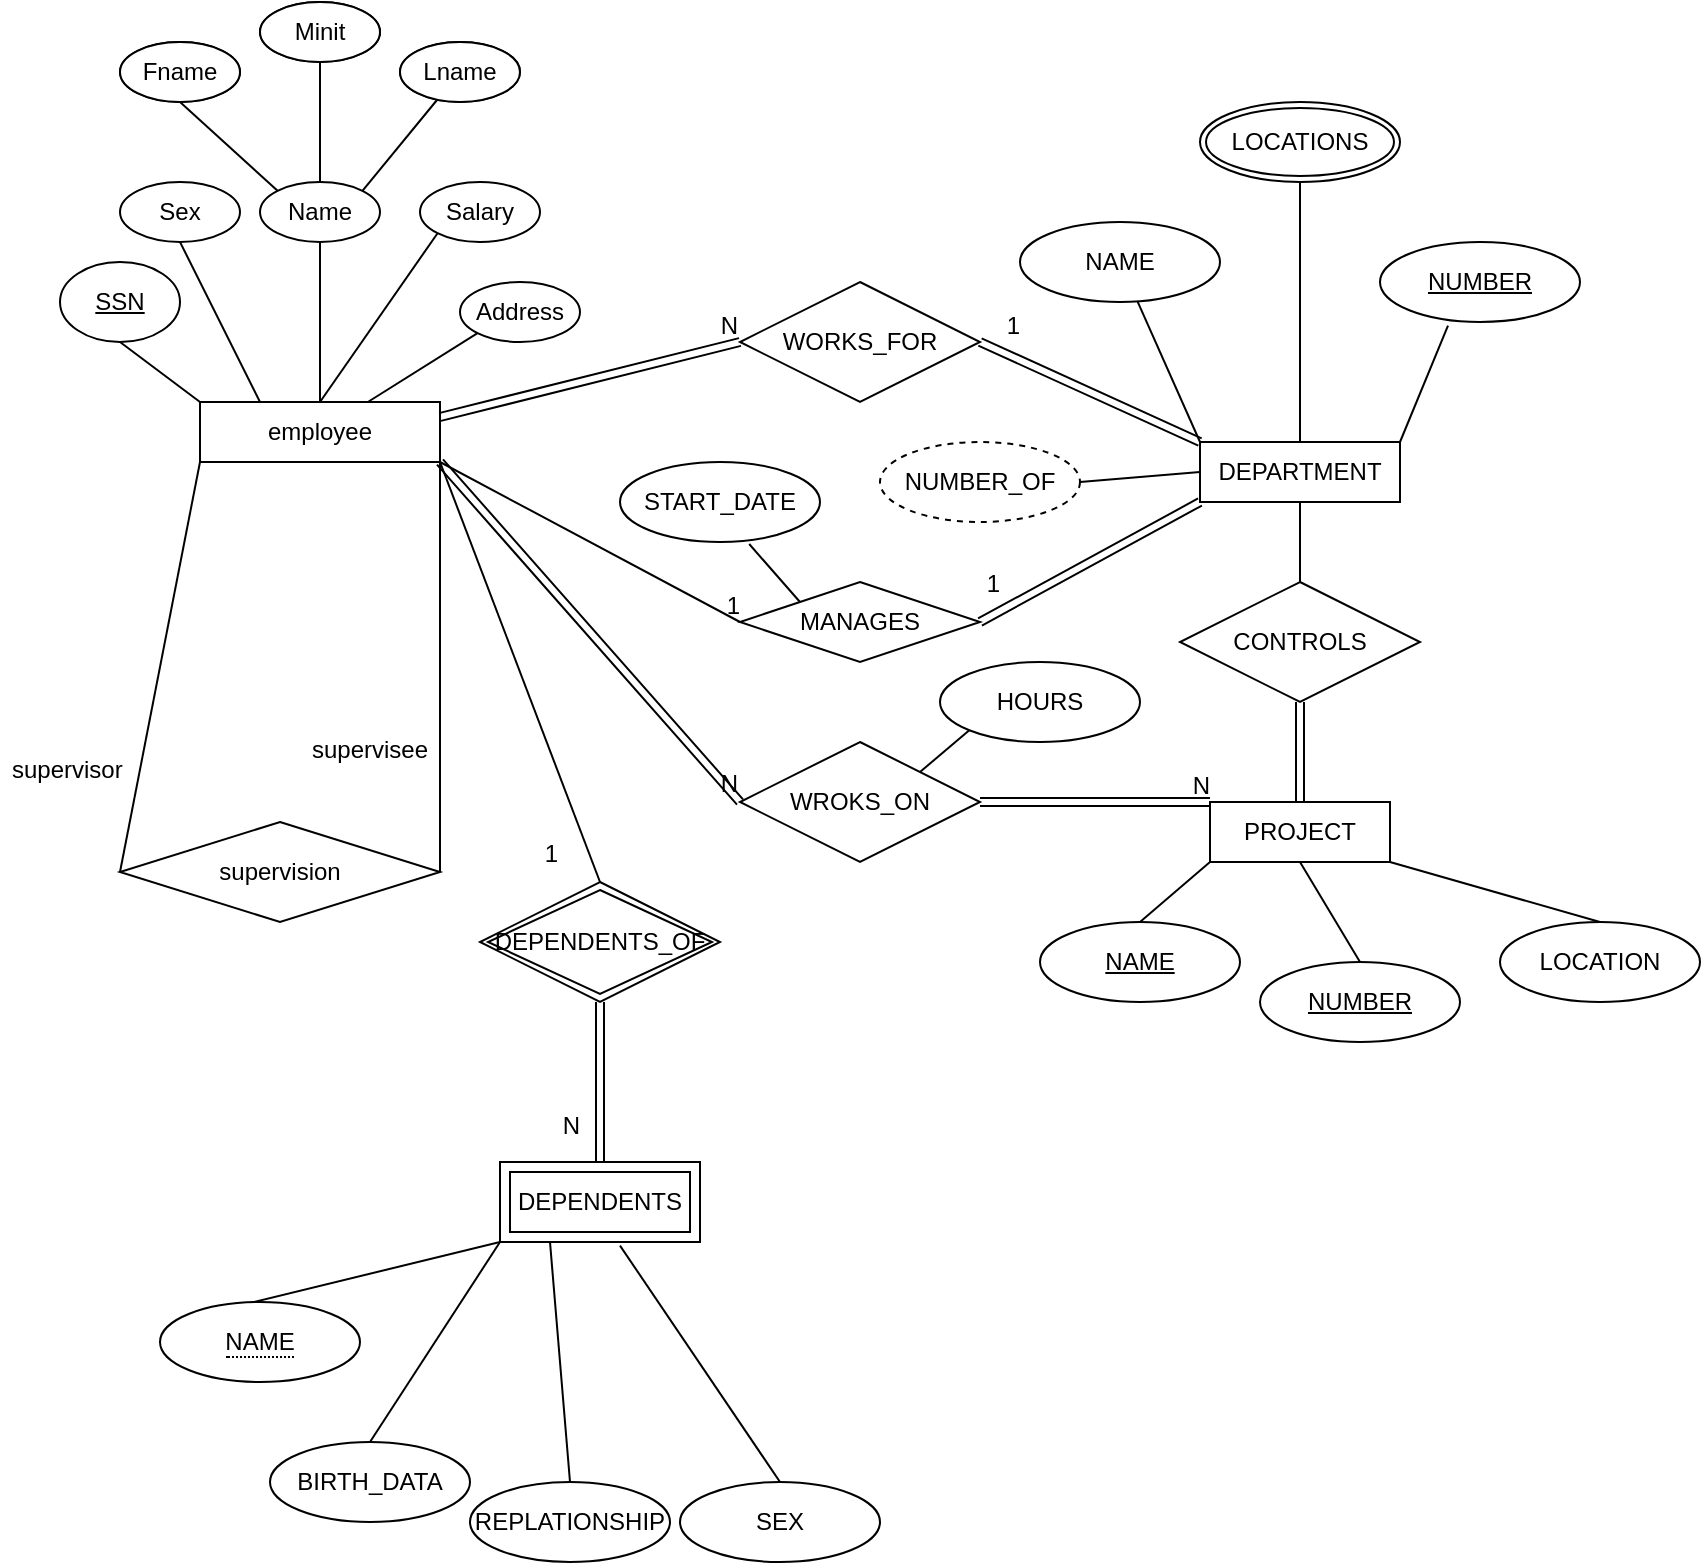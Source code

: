<mxfile version="14.6.10" type="github">
  <diagram id="R2lEEEUBdFMjLlhIrx00" name="Page-1">
    <mxGraphModel dx="1038" dy="556" grid="1" gridSize="10" guides="1" tooltips="1" connect="1" arrows="1" fold="1" page="1" pageScale="1" pageWidth="850" pageHeight="1100" math="0" shadow="0" extFonts="Permanent Marker^https://fonts.googleapis.com/css?family=Permanent+Marker">
      <root>
        <mxCell id="0" />
        <mxCell id="1" parent="0" />
        <mxCell id="igzyoNDf4KowoVnn_EOb-22" style="edgeStyle=none;rounded=0;orthogonalLoop=1;jettySize=auto;html=1;entryX=0;entryY=1;entryDx=0;entryDy=0;endArrow=none;endFill=0;" edge="1" parent="1" source="igzyoNDf4KowoVnn_EOb-1" target="igzyoNDf4KowoVnn_EOb-13">
          <mxGeometry relative="1" as="geometry" />
        </mxCell>
        <mxCell id="igzyoNDf4KowoVnn_EOb-24" value="" style="edgeStyle=none;rounded=0;orthogonalLoop=1;jettySize=auto;html=1;endArrow=none;endFill=0;" edge="1" parent="1" source="igzyoNDf4KowoVnn_EOb-1" target="igzyoNDf4KowoVnn_EOb-21">
          <mxGeometry relative="1" as="geometry" />
        </mxCell>
        <mxCell id="igzyoNDf4KowoVnn_EOb-28" style="edgeStyle=none;rounded=0;orthogonalLoop=1;jettySize=auto;html=1;exitX=0.25;exitY=0;exitDx=0;exitDy=0;entryX=0.5;entryY=1;entryDx=0;entryDy=0;endArrow=none;endFill=0;" edge="1" parent="1" source="igzyoNDf4KowoVnn_EOb-1" target="igzyoNDf4KowoVnn_EOb-11">
          <mxGeometry relative="1" as="geometry" />
        </mxCell>
        <mxCell id="igzyoNDf4KowoVnn_EOb-29" style="edgeStyle=none;orthogonalLoop=1;jettySize=auto;html=1;exitX=0.5;exitY=0;exitDx=0;exitDy=0;entryX=0;entryY=1;entryDx=0;entryDy=0;rounded=0;endArrow=none;endFill=0;" edge="1" parent="1" source="igzyoNDf4KowoVnn_EOb-1" target="igzyoNDf4KowoVnn_EOb-12">
          <mxGeometry relative="1" as="geometry" />
        </mxCell>
        <mxCell id="igzyoNDf4KowoVnn_EOb-1" value="employee" style="rounded=0;whiteSpace=wrap;html=1;" vertex="1" parent="1">
          <mxGeometry x="320" y="290" width="120" height="30" as="geometry" />
        </mxCell>
        <mxCell id="igzyoNDf4KowoVnn_EOb-8" value="&lt;u&gt;SSN&lt;/u&gt;" style="ellipse;whiteSpace=wrap;html=1;" vertex="1" parent="1">
          <mxGeometry x="250" y="220" width="60" height="40" as="geometry" />
        </mxCell>
        <mxCell id="igzyoNDf4KowoVnn_EOb-9" value="Minit&lt;span style=&quot;color: rgba(0 , 0 , 0 , 0) ; font-family: monospace ; font-size: 0px&quot;&gt;%3CmxGraphModel%3E%3Croot%3E%3CmxCell%20id%3D%220%22%2F%3E%3CmxCell%20id%3D%221%22%20parent%3D%220%22%2F%3E%3CmxCell%20id%3D%222%22%20value%3D%22Bdate%22%20style%3D%22ellipse%3BwhiteSpace%3Dwrap%3Bhtml%3D1%3B%22%20vertex%3D%221%22%20parent%3D%221%22%3E%3CmxGeometry%20x%3D%22370%22%20y%3D%22140%22%20width%3D%2260%22%20height%3D%2230%22%20as%3D%22geometry%22%2F%3E%3C%2FmxCell%3E%3C%2Froot%3E%3C%2FmxGraphModel%3E&lt;/span&gt;" style="ellipse;whiteSpace=wrap;html=1;" vertex="1" parent="1">
          <mxGeometry x="350" y="90" width="60" height="30" as="geometry" />
        </mxCell>
        <mxCell id="igzyoNDf4KowoVnn_EOb-10" value="Fname" style="ellipse;whiteSpace=wrap;html=1;" vertex="1" parent="1">
          <mxGeometry x="280" y="110" width="60" height="30" as="geometry" />
        </mxCell>
        <mxCell id="igzyoNDf4KowoVnn_EOb-11" value="Sex" style="ellipse;whiteSpace=wrap;html=1;" vertex="1" parent="1">
          <mxGeometry x="280" y="180" width="60" height="30" as="geometry" />
        </mxCell>
        <mxCell id="igzyoNDf4KowoVnn_EOb-12" value="Salary" style="ellipse;whiteSpace=wrap;html=1;" vertex="1" parent="1">
          <mxGeometry x="430" y="180" width="60" height="30" as="geometry" />
        </mxCell>
        <mxCell id="igzyoNDf4KowoVnn_EOb-13" value="Address" style="ellipse;whiteSpace=wrap;html=1;" vertex="1" parent="1">
          <mxGeometry x="450" y="230" width="60" height="30" as="geometry" />
        </mxCell>
        <mxCell id="igzyoNDf4KowoVnn_EOb-15" value="Lname" style="ellipse;whiteSpace=wrap;html=1;" vertex="1" parent="1">
          <mxGeometry x="420" y="110" width="60" height="30" as="geometry" />
        </mxCell>
        <mxCell id="igzyoNDf4KowoVnn_EOb-25" style="edgeStyle=none;rounded=0;orthogonalLoop=1;jettySize=auto;html=1;exitX=0;exitY=0;exitDx=0;exitDy=0;entryX=0.5;entryY=1;entryDx=0;entryDy=0;endArrow=none;endFill=0;" edge="1" parent="1" source="igzyoNDf4KowoVnn_EOb-21" target="igzyoNDf4KowoVnn_EOb-10">
          <mxGeometry relative="1" as="geometry" />
        </mxCell>
        <mxCell id="igzyoNDf4KowoVnn_EOb-26" style="edgeStyle=none;rounded=0;orthogonalLoop=1;jettySize=auto;html=1;exitX=0.5;exitY=0;exitDx=0;exitDy=0;entryX=0.5;entryY=1;entryDx=0;entryDy=0;endArrow=none;endFill=0;" edge="1" parent="1" source="igzyoNDf4KowoVnn_EOb-21" target="igzyoNDf4KowoVnn_EOb-9">
          <mxGeometry relative="1" as="geometry" />
        </mxCell>
        <mxCell id="igzyoNDf4KowoVnn_EOb-27" style="edgeStyle=none;rounded=0;orthogonalLoop=1;jettySize=auto;html=1;exitX=1;exitY=0;exitDx=0;exitDy=0;endArrow=none;endFill=0;" edge="1" parent="1" source="igzyoNDf4KowoVnn_EOb-21" target="igzyoNDf4KowoVnn_EOb-15">
          <mxGeometry relative="1" as="geometry" />
        </mxCell>
        <mxCell id="igzyoNDf4KowoVnn_EOb-21" value="Name" style="ellipse;whiteSpace=wrap;html=1;" vertex="1" parent="1">
          <mxGeometry x="350" y="180" width="60" height="30" as="geometry" />
        </mxCell>
        <mxCell id="igzyoNDf4KowoVnn_EOb-32" style="edgeStyle=none;rounded=0;orthogonalLoop=1;jettySize=auto;html=1;exitX=1;exitY=0.5;exitDx=0;exitDy=0;entryX=1;entryY=1;entryDx=0;entryDy=0;endArrow=none;endFill=0;" edge="1" parent="1" source="igzyoNDf4KowoVnn_EOb-30" target="igzyoNDf4KowoVnn_EOb-1">
          <mxGeometry relative="1" as="geometry" />
        </mxCell>
        <mxCell id="igzyoNDf4KowoVnn_EOb-30" value="supervision" style="rhombus;whiteSpace=wrap;html=1;" vertex="1" parent="1">
          <mxGeometry x="280" y="500" width="160" height="50" as="geometry" />
        </mxCell>
        <mxCell id="igzyoNDf4KowoVnn_EOb-37" value="" style="endArrow=none;html=1;rounded=0;exitX=0;exitY=0;exitDx=0;exitDy=0;entryX=0.5;entryY=1;entryDx=0;entryDy=0;" edge="1" parent="1" source="igzyoNDf4KowoVnn_EOb-1" target="igzyoNDf4KowoVnn_EOb-8">
          <mxGeometry relative="1" as="geometry">
            <mxPoint x="340" y="180" as="sourcePoint" />
            <mxPoint x="500" y="180" as="targetPoint" />
          </mxGeometry>
        </mxCell>
        <mxCell id="igzyoNDf4KowoVnn_EOb-45" value="Fname" style="ellipse;whiteSpace=wrap;html=1;" vertex="1" parent="1">
          <mxGeometry x="280" y="110" width="60" height="30" as="geometry" />
        </mxCell>
        <mxCell id="igzyoNDf4KowoVnn_EOb-46" value="Minit&lt;span style=&quot;color: rgba(0 , 0 , 0 , 0) ; font-family: monospace ; font-size: 0px&quot;&gt;%3CmxGraphModel%3E%3Croot%3E%3CmxCell%20id%3D%220%22%2F%3E%3CmxCell%20id%3D%221%22%20parent%3D%220%22%2F%3E%3CmxCell%20id%3D%222%22%20value%3D%22Bdate%22%20style%3D%22ellipse%3BwhiteSpace%3Dwrap%3Bhtml%3D1%3B%22%20vertex%3D%221%22%20parent%3D%221%22%3E%3CmxGeometry%20x%3D%22370%22%20y%3D%22140%22%20width%3D%2260%22%20height%3D%2230%22%20as%3D%22geometry%22%2F%3E%3C%2FmxCell%3E%3C%2Froot%3E%3C%2FmxGraphModel%3E&lt;/span&gt;" style="ellipse;whiteSpace=wrap;html=1;" vertex="1" parent="1">
          <mxGeometry x="350" y="90" width="60" height="30" as="geometry" />
        </mxCell>
        <mxCell id="igzyoNDf4KowoVnn_EOb-47" value="Lname" style="ellipse;whiteSpace=wrap;html=1;" vertex="1" parent="1">
          <mxGeometry x="420" y="110" width="60" height="30" as="geometry" />
        </mxCell>
        <mxCell id="igzyoNDf4KowoVnn_EOb-31" style="edgeStyle=none;rounded=0;orthogonalLoop=1;jettySize=auto;html=1;exitX=0;exitY=1;exitDx=0;exitDy=0;entryX=0;entryY=0.5;entryDx=0;entryDy=0;endArrow=none;endFill=0;" edge="1" parent="1" source="igzyoNDf4KowoVnn_EOb-1" target="igzyoNDf4KowoVnn_EOb-30">
          <mxGeometry relative="1" as="geometry" />
        </mxCell>
        <mxCell id="igzyoNDf4KowoVnn_EOb-52" value="supervisor" style="text;strokeColor=none;fillColor=none;spacingLeft=4;spacingRight=4;overflow=hidden;rotatable=0;points=[[0,0.5],[1,0.5]];portConstraint=eastwest;fontSize=12;" vertex="1" parent="1">
          <mxGeometry x="220" y="460" width="70" height="30" as="geometry" />
        </mxCell>
        <mxCell id="igzyoNDf4KowoVnn_EOb-53" value="supervisee" style="text;strokeColor=none;fillColor=none;spacingLeft=4;spacingRight=4;overflow=hidden;rotatable=0;points=[[0,0.5],[1,0.5]];portConstraint=eastwest;fontSize=12;" vertex="1" parent="1">
          <mxGeometry x="370" y="450" width="70" height="30" as="geometry" />
        </mxCell>
        <mxCell id="igzyoNDf4KowoVnn_EOb-54" value="WORKS_FOR" style="shape=rhombus;perimeter=rhombusPerimeter;whiteSpace=wrap;html=1;align=center;" vertex="1" parent="1">
          <mxGeometry x="590" y="230" width="120" height="60" as="geometry" />
        </mxCell>
        <mxCell id="igzyoNDf4KowoVnn_EOb-55" value="" style="shape=link;html=1;rounded=0;endArrow=none;endFill=0;exitX=1;exitY=0.25;exitDx=0;exitDy=0;entryX=0;entryY=0.5;entryDx=0;entryDy=0;" edge="1" parent="1" source="igzyoNDf4KowoVnn_EOb-1" target="igzyoNDf4KowoVnn_EOb-54">
          <mxGeometry relative="1" as="geometry">
            <mxPoint x="380" y="270" as="sourcePoint" />
            <mxPoint x="578" y="225" as="targetPoint" />
          </mxGeometry>
        </mxCell>
        <mxCell id="igzyoNDf4KowoVnn_EOb-56" value="N" style="resizable=0;html=1;align=right;verticalAlign=bottom;" connectable="0" vertex="1" parent="igzyoNDf4KowoVnn_EOb-55">
          <mxGeometry x="1" relative="1" as="geometry" />
        </mxCell>
        <mxCell id="igzyoNDf4KowoVnn_EOb-114" style="edgeStyle=none;rounded=0;orthogonalLoop=1;jettySize=auto;html=1;exitX=0;exitY=0;exitDx=0;exitDy=0;entryX=0.646;entryY=1.025;entryDx=0;entryDy=0;entryPerimeter=0;endArrow=none;endFill=0;" edge="1" parent="1" source="igzyoNDf4KowoVnn_EOb-57" target="igzyoNDf4KowoVnn_EOb-113">
          <mxGeometry relative="1" as="geometry" />
        </mxCell>
        <mxCell id="igzyoNDf4KowoVnn_EOb-57" value="MANAGES" style="shape=rhombus;perimeter=rhombusPerimeter;whiteSpace=wrap;html=1;align=center;" vertex="1" parent="1">
          <mxGeometry x="590" y="380" width="120" height="40" as="geometry" />
        </mxCell>
        <mxCell id="igzyoNDf4KowoVnn_EOb-61" style="edgeStyle=none;rounded=0;orthogonalLoop=1;jettySize=auto;html=1;exitX=0;exitY=0;exitDx=0;exitDy=0;endArrow=none;endFill=0;" edge="1" parent="1" source="igzyoNDf4KowoVnn_EOb-59" target="igzyoNDf4KowoVnn_EOb-60">
          <mxGeometry relative="1" as="geometry" />
        </mxCell>
        <mxCell id="igzyoNDf4KowoVnn_EOb-64" style="edgeStyle=none;rounded=0;orthogonalLoop=1;jettySize=auto;html=1;exitX=1;exitY=0;exitDx=0;exitDy=0;entryX=0.34;entryY=1.045;entryDx=0;entryDy=0;entryPerimeter=0;endArrow=none;endFill=0;" edge="1" parent="1" source="igzyoNDf4KowoVnn_EOb-59" target="igzyoNDf4KowoVnn_EOb-63">
          <mxGeometry relative="1" as="geometry" />
        </mxCell>
        <mxCell id="igzyoNDf4KowoVnn_EOb-65" style="edgeStyle=none;rounded=0;orthogonalLoop=1;jettySize=auto;html=1;exitX=0.5;exitY=0;exitDx=0;exitDy=0;entryX=0.5;entryY=1;entryDx=0;entryDy=0;endArrow=none;endFill=0;" edge="1" parent="1" source="igzyoNDf4KowoVnn_EOb-59" target="igzyoNDf4KowoVnn_EOb-62">
          <mxGeometry relative="1" as="geometry" />
        </mxCell>
        <mxCell id="igzyoNDf4KowoVnn_EOb-79" style="edgeStyle=none;rounded=0;orthogonalLoop=1;jettySize=auto;html=1;exitX=0.5;exitY=1;exitDx=0;exitDy=0;entryX=0.5;entryY=0;entryDx=0;entryDy=0;endArrow=none;endFill=0;" edge="1" parent="1" source="igzyoNDf4KowoVnn_EOb-59" target="igzyoNDf4KowoVnn_EOb-78">
          <mxGeometry relative="1" as="geometry" />
        </mxCell>
        <mxCell id="igzyoNDf4KowoVnn_EOb-111" style="edgeStyle=none;rounded=0;orthogonalLoop=1;jettySize=auto;html=1;exitX=0;exitY=0.5;exitDx=0;exitDy=0;entryX=1;entryY=0.5;entryDx=0;entryDy=0;endArrow=none;endFill=0;" edge="1" parent="1" source="igzyoNDf4KowoVnn_EOb-59" target="igzyoNDf4KowoVnn_EOb-110">
          <mxGeometry relative="1" as="geometry" />
        </mxCell>
        <mxCell id="igzyoNDf4KowoVnn_EOb-59" value="DEPARTMENT" style="whiteSpace=wrap;html=1;align=center;" vertex="1" parent="1">
          <mxGeometry x="820" y="310" width="100" height="30" as="geometry" />
        </mxCell>
        <mxCell id="igzyoNDf4KowoVnn_EOb-60" value="NAME" style="ellipse;whiteSpace=wrap;html=1;align=center;" vertex="1" parent="1">
          <mxGeometry x="730" y="200" width="100" height="40" as="geometry" />
        </mxCell>
        <mxCell id="igzyoNDf4KowoVnn_EOb-62" value="LOCATIONS" style="ellipse;shape=doubleEllipse;margin=3;whiteSpace=wrap;html=1;align=center;" vertex="1" parent="1">
          <mxGeometry x="820" y="140" width="100" height="40" as="geometry" />
        </mxCell>
        <mxCell id="igzyoNDf4KowoVnn_EOb-63" value="&lt;u&gt;NUMBER&lt;/u&gt;" style="ellipse;whiteSpace=wrap;html=1;align=center;" vertex="1" parent="1">
          <mxGeometry x="910" y="210" width="100" height="40" as="geometry" />
        </mxCell>
        <mxCell id="igzyoNDf4KowoVnn_EOb-66" value="" style="shape=link;html=1;rounded=0;endArrow=none;endFill=0;exitX=1;exitY=0.5;exitDx=0;exitDy=0;entryX=0;entryY=0;entryDx=0;entryDy=0;" edge="1" parent="1" source="igzyoNDf4KowoVnn_EOb-54" target="igzyoNDf4KowoVnn_EOb-59">
          <mxGeometry relative="1" as="geometry">
            <mxPoint x="550" y="370" as="sourcePoint" />
            <mxPoint x="710" y="370" as="targetPoint" />
          </mxGeometry>
        </mxCell>
        <mxCell id="igzyoNDf4KowoVnn_EOb-67" value="1" style="resizable=0;html=1;align=right;verticalAlign=bottom;" connectable="0" vertex="1" parent="igzyoNDf4KowoVnn_EOb-66">
          <mxGeometry x="1" relative="1" as="geometry">
            <mxPoint x="-90" y="-50" as="offset" />
          </mxGeometry>
        </mxCell>
        <mxCell id="igzyoNDf4KowoVnn_EOb-68" value="" style="shape=link;html=1;rounded=0;endArrow=none;endFill=0;exitX=1;exitY=0.5;exitDx=0;exitDy=0;entryX=0;entryY=1;entryDx=0;entryDy=0;" edge="1" parent="1" source="igzyoNDf4KowoVnn_EOb-57" target="igzyoNDf4KowoVnn_EOb-59">
          <mxGeometry relative="1" as="geometry">
            <mxPoint x="550" y="370" as="sourcePoint" />
            <mxPoint x="710" y="370" as="targetPoint" />
          </mxGeometry>
        </mxCell>
        <mxCell id="igzyoNDf4KowoVnn_EOb-69" value="1" style="resizable=0;html=1;align=right;verticalAlign=bottom;" connectable="0" vertex="1" parent="igzyoNDf4KowoVnn_EOb-68">
          <mxGeometry x="1" relative="1" as="geometry">
            <mxPoint x="-100" y="50" as="offset" />
          </mxGeometry>
        </mxCell>
        <mxCell id="igzyoNDf4KowoVnn_EOb-75" style="edgeStyle=none;rounded=0;orthogonalLoop=1;jettySize=auto;html=1;exitX=0;exitY=1;exitDx=0;exitDy=0;entryX=0.5;entryY=0;entryDx=0;entryDy=0;endArrow=none;endFill=0;" edge="1" parent="1" source="igzyoNDf4KowoVnn_EOb-71" target="igzyoNDf4KowoVnn_EOb-72">
          <mxGeometry relative="1" as="geometry" />
        </mxCell>
        <mxCell id="igzyoNDf4KowoVnn_EOb-76" style="edgeStyle=none;rounded=0;orthogonalLoop=1;jettySize=auto;html=1;exitX=0.5;exitY=1;exitDx=0;exitDy=0;entryX=0.5;entryY=0;entryDx=0;entryDy=0;endArrow=none;endFill=0;" edge="1" parent="1" source="igzyoNDf4KowoVnn_EOb-71" target="igzyoNDf4KowoVnn_EOb-73">
          <mxGeometry relative="1" as="geometry" />
        </mxCell>
        <mxCell id="igzyoNDf4KowoVnn_EOb-77" style="edgeStyle=none;rounded=0;orthogonalLoop=1;jettySize=auto;html=1;exitX=1;exitY=1;exitDx=0;exitDy=0;entryX=0.5;entryY=0;entryDx=0;entryDy=0;endArrow=none;endFill=0;" edge="1" parent="1" source="igzyoNDf4KowoVnn_EOb-71" target="igzyoNDf4KowoVnn_EOb-74">
          <mxGeometry relative="1" as="geometry" />
        </mxCell>
        <mxCell id="igzyoNDf4KowoVnn_EOb-71" value="PROJECT" style="whiteSpace=wrap;html=1;align=center;" vertex="1" parent="1">
          <mxGeometry x="825" y="490" width="90" height="30" as="geometry" />
        </mxCell>
        <mxCell id="igzyoNDf4KowoVnn_EOb-72" value="&lt;u&gt;NAME&lt;/u&gt;" style="ellipse;whiteSpace=wrap;html=1;align=center;" vertex="1" parent="1">
          <mxGeometry x="740" y="550" width="100" height="40" as="geometry" />
        </mxCell>
        <mxCell id="igzyoNDf4KowoVnn_EOb-73" value="&lt;u&gt;NUMBER&lt;/u&gt;" style="ellipse;whiteSpace=wrap;html=1;align=center;" vertex="1" parent="1">
          <mxGeometry x="850" y="570" width="100" height="40" as="geometry" />
        </mxCell>
        <mxCell id="igzyoNDf4KowoVnn_EOb-74" value="LOCATION" style="ellipse;whiteSpace=wrap;html=1;align=center;" vertex="1" parent="1">
          <mxGeometry x="970" y="550" width="100" height="40" as="geometry" />
        </mxCell>
        <mxCell id="igzyoNDf4KowoVnn_EOb-81" style="edgeStyle=none;rounded=0;orthogonalLoop=1;jettySize=auto;html=1;exitX=0.5;exitY=1;exitDx=0;exitDy=0;entryX=0.5;entryY=0;entryDx=0;entryDy=0;endArrow=none;endFill=0;shape=link;" edge="1" parent="1" source="igzyoNDf4KowoVnn_EOb-78" target="igzyoNDf4KowoVnn_EOb-71">
          <mxGeometry relative="1" as="geometry" />
        </mxCell>
        <mxCell id="igzyoNDf4KowoVnn_EOb-78" value="CONTROLS" style="shape=rhombus;perimeter=rhombusPerimeter;whiteSpace=wrap;html=1;align=center;" vertex="1" parent="1">
          <mxGeometry x="810" y="380" width="120" height="60" as="geometry" />
        </mxCell>
        <mxCell id="igzyoNDf4KowoVnn_EOb-118" style="edgeStyle=none;rounded=0;orthogonalLoop=1;jettySize=auto;html=1;exitX=1;exitY=0;exitDx=0;exitDy=0;entryX=0;entryY=1;entryDx=0;entryDy=0;endArrow=none;endFill=0;" edge="1" parent="1" source="igzyoNDf4KowoVnn_EOb-82" target="igzyoNDf4KowoVnn_EOb-117">
          <mxGeometry relative="1" as="geometry" />
        </mxCell>
        <mxCell id="igzyoNDf4KowoVnn_EOb-82" value="WROKS_ON" style="shape=rhombus;perimeter=rhombusPerimeter;whiteSpace=wrap;html=1;align=center;" vertex="1" parent="1">
          <mxGeometry x="590" y="460" width="120" height="60" as="geometry" />
        </mxCell>
        <mxCell id="igzyoNDf4KowoVnn_EOb-84" value="" style="shape=link;html=1;rounded=0;endArrow=none;endFill=0;exitX=1;exitY=1;exitDx=0;exitDy=0;entryX=0;entryY=0.5;entryDx=0;entryDy=0;" edge="1" parent="1" source="igzyoNDf4KowoVnn_EOb-1" target="igzyoNDf4KowoVnn_EOb-82">
          <mxGeometry relative="1" as="geometry">
            <mxPoint x="550" y="370" as="sourcePoint" />
            <mxPoint x="710" y="370" as="targetPoint" />
          </mxGeometry>
        </mxCell>
        <mxCell id="igzyoNDf4KowoVnn_EOb-85" value="N" style="resizable=0;html=1;align=right;verticalAlign=bottom;" connectable="0" vertex="1" parent="igzyoNDf4KowoVnn_EOb-84">
          <mxGeometry x="1" relative="1" as="geometry" />
        </mxCell>
        <mxCell id="igzyoNDf4KowoVnn_EOb-86" value="" style="shape=link;html=1;rounded=0;endArrow=none;endFill=0;exitX=1;exitY=0.5;exitDx=0;exitDy=0;entryX=0;entryY=0;entryDx=0;entryDy=0;" edge="1" parent="1" source="igzyoNDf4KowoVnn_EOb-82" target="igzyoNDf4KowoVnn_EOb-71">
          <mxGeometry relative="1" as="geometry">
            <mxPoint x="550" y="370" as="sourcePoint" />
            <mxPoint x="710" y="370" as="targetPoint" />
          </mxGeometry>
        </mxCell>
        <mxCell id="igzyoNDf4KowoVnn_EOb-87" value="N" style="resizable=0;html=1;align=right;verticalAlign=bottom;" connectable="0" vertex="1" parent="igzyoNDf4KowoVnn_EOb-86">
          <mxGeometry x="1" relative="1" as="geometry" />
        </mxCell>
        <mxCell id="igzyoNDf4KowoVnn_EOb-91" value="" style="endArrow=none;html=1;rounded=0;entryX=0.5;entryY=0;entryDx=0;entryDy=0;" edge="1" parent="1" target="igzyoNDf4KowoVnn_EOb-98">
          <mxGeometry relative="1" as="geometry">
            <mxPoint x="440" y="320" as="sourcePoint" />
            <mxPoint x="710" y="470" as="targetPoint" />
          </mxGeometry>
        </mxCell>
        <mxCell id="igzyoNDf4KowoVnn_EOb-92" value="1" style="resizable=0;html=1;align=right;verticalAlign=bottom;" connectable="0" vertex="1" parent="igzyoNDf4KowoVnn_EOb-91">
          <mxGeometry x="1" relative="1" as="geometry">
            <mxPoint x="-20" y="-5" as="offset" />
          </mxGeometry>
        </mxCell>
        <mxCell id="igzyoNDf4KowoVnn_EOb-94" value="" style="shape=link;html=1;rounded=0;edgeStyle=orthogonalEdgeStyle;endArrow=none;endFill=0;exitX=0.5;exitY=1;exitDx=0;exitDy=0;entryX=0.5;entryY=0;entryDx=0;entryDy=0;" edge="1" parent="1" source="igzyoNDf4KowoVnn_EOb-98" target="igzyoNDf4KowoVnn_EOb-99">
          <mxGeometry relative="1" as="geometry">
            <mxPoint x="550" y="470" as="sourcePoint" />
            <mxPoint x="520" y="660" as="targetPoint" />
          </mxGeometry>
        </mxCell>
        <mxCell id="igzyoNDf4KowoVnn_EOb-95" value="N" style="resizable=0;html=1;align=right;verticalAlign=bottom;" connectable="0" vertex="1" parent="igzyoNDf4KowoVnn_EOb-94">
          <mxGeometry x="1" relative="1" as="geometry">
            <mxPoint x="-10" y="-10" as="offset" />
          </mxGeometry>
        </mxCell>
        <mxCell id="igzyoNDf4KowoVnn_EOb-98" value="&lt;span&gt;DEPENDENTS_OF&lt;/span&gt;" style="shape=rhombus;double=1;perimeter=rhombusPerimeter;whiteSpace=wrap;html=1;align=center;" vertex="1" parent="1">
          <mxGeometry x="460" y="530" width="120" height="60" as="geometry" />
        </mxCell>
        <mxCell id="igzyoNDf4KowoVnn_EOb-103" style="edgeStyle=none;rounded=0;orthogonalLoop=1;jettySize=auto;html=1;exitX=0;exitY=1;exitDx=0;exitDy=0;entryX=0.396;entryY=0.045;entryDx=0;entryDy=0;entryPerimeter=0;endArrow=none;endFill=0;" edge="1" parent="1" source="igzyoNDf4KowoVnn_EOb-99" target="igzyoNDf4KowoVnn_EOb-102">
          <mxGeometry relative="1" as="geometry" />
        </mxCell>
        <mxCell id="igzyoNDf4KowoVnn_EOb-99" value="DEPENDENTS" style="shape=ext;margin=3;double=1;whiteSpace=wrap;html=1;align=center;" vertex="1" parent="1">
          <mxGeometry x="470" y="670" width="100" height="40" as="geometry" />
        </mxCell>
        <mxCell id="igzyoNDf4KowoVnn_EOb-102" value="&lt;span style=&quot;border-bottom: 1px dotted&quot;&gt;NAME&lt;/span&gt;" style="ellipse;whiteSpace=wrap;html=1;align=center;" vertex="1" parent="1">
          <mxGeometry x="300" y="740" width="100" height="40" as="geometry" />
        </mxCell>
        <mxCell id="igzyoNDf4KowoVnn_EOb-109" style="edgeStyle=none;rounded=0;orthogonalLoop=1;jettySize=auto;html=1;exitX=0.5;exitY=0;exitDx=0;exitDy=0;entryX=0.6;entryY=1.045;entryDx=0;entryDy=0;entryPerimeter=0;endArrow=none;endFill=0;" edge="1" parent="1" source="igzyoNDf4KowoVnn_EOb-104" target="igzyoNDf4KowoVnn_EOb-99">
          <mxGeometry relative="1" as="geometry" />
        </mxCell>
        <mxCell id="igzyoNDf4KowoVnn_EOb-104" value="SEX" style="ellipse;whiteSpace=wrap;html=1;align=center;" vertex="1" parent="1">
          <mxGeometry x="560" y="830" width="100" height="40" as="geometry" />
        </mxCell>
        <mxCell id="igzyoNDf4KowoVnn_EOb-107" style="edgeStyle=none;rounded=0;orthogonalLoop=1;jettySize=auto;html=1;exitX=0.5;exitY=0;exitDx=0;exitDy=0;entryX=0;entryY=1;entryDx=0;entryDy=0;endArrow=none;endFill=0;" edge="1" parent="1" source="igzyoNDf4KowoVnn_EOb-105" target="igzyoNDf4KowoVnn_EOb-99">
          <mxGeometry relative="1" as="geometry" />
        </mxCell>
        <mxCell id="igzyoNDf4KowoVnn_EOb-105" value="BIRTH_DATA" style="ellipse;whiteSpace=wrap;html=1;align=center;" vertex="1" parent="1">
          <mxGeometry x="355" y="810" width="100" height="40" as="geometry" />
        </mxCell>
        <mxCell id="igzyoNDf4KowoVnn_EOb-108" style="edgeStyle=none;rounded=0;orthogonalLoop=1;jettySize=auto;html=1;exitX=0.5;exitY=0;exitDx=0;exitDy=0;entryX=0.25;entryY=1;entryDx=0;entryDy=0;endArrow=none;endFill=0;" edge="1" parent="1" source="igzyoNDf4KowoVnn_EOb-106" target="igzyoNDf4KowoVnn_EOb-99">
          <mxGeometry relative="1" as="geometry" />
        </mxCell>
        <mxCell id="igzyoNDf4KowoVnn_EOb-106" value="REPLATIONSHIP" style="ellipse;whiteSpace=wrap;html=1;align=center;" vertex="1" parent="1">
          <mxGeometry x="455" y="830" width="100" height="40" as="geometry" />
        </mxCell>
        <mxCell id="igzyoNDf4KowoVnn_EOb-110" value="NUMBER_OF" style="ellipse;whiteSpace=wrap;html=1;align=center;dashed=1;" vertex="1" parent="1">
          <mxGeometry x="660" y="310" width="100" height="40" as="geometry" />
        </mxCell>
        <mxCell id="igzyoNDf4KowoVnn_EOb-113" value="START_DATE" style="ellipse;whiteSpace=wrap;html=1;align=center;" vertex="1" parent="1">
          <mxGeometry x="530" y="320" width="100" height="40" as="geometry" />
        </mxCell>
        <mxCell id="igzyoNDf4KowoVnn_EOb-115" value="" style="endArrow=none;html=1;rounded=0;exitX=1;exitY=1;exitDx=0;exitDy=0;entryX=0;entryY=0.5;entryDx=0;entryDy=0;" edge="1" parent="1" source="igzyoNDf4KowoVnn_EOb-1" target="igzyoNDf4KowoVnn_EOb-57">
          <mxGeometry relative="1" as="geometry">
            <mxPoint x="550" y="370" as="sourcePoint" />
            <mxPoint x="710" y="370" as="targetPoint" />
          </mxGeometry>
        </mxCell>
        <mxCell id="igzyoNDf4KowoVnn_EOb-116" value="1" style="resizable=0;html=1;align=right;verticalAlign=bottom;" connectable="0" vertex="1" parent="igzyoNDf4KowoVnn_EOb-115">
          <mxGeometry x="1" relative="1" as="geometry" />
        </mxCell>
        <mxCell id="igzyoNDf4KowoVnn_EOb-117" value="HOURS" style="ellipse;whiteSpace=wrap;html=1;align=center;" vertex="1" parent="1">
          <mxGeometry x="690" y="420" width="100" height="40" as="geometry" />
        </mxCell>
      </root>
    </mxGraphModel>
  </diagram>
</mxfile>
